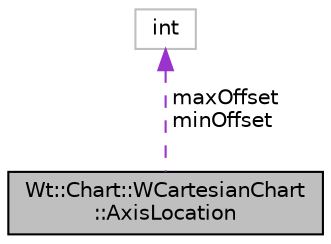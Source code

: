 digraph "Wt::Chart::WCartesianChart::AxisLocation"
{
 // LATEX_PDF_SIZE
  edge [fontname="Helvetica",fontsize="10",labelfontname="Helvetica",labelfontsize="10"];
  node [fontname="Helvetica",fontsize="10",shape=record];
  Node1 [label="Wt::Chart::WCartesianChart\l::AxisLocation",height=0.2,width=0.4,color="black", fillcolor="grey75", style="filled", fontcolor="black",tooltip=" "];
  Node2 -> Node1 [dir="back",color="darkorchid3",fontsize="10",style="dashed",label=" maxOffset\nminOffset" ];
  Node2 [label="int",height=0.2,width=0.4,color="grey75", fillcolor="white", style="filled",tooltip=" "];
}
